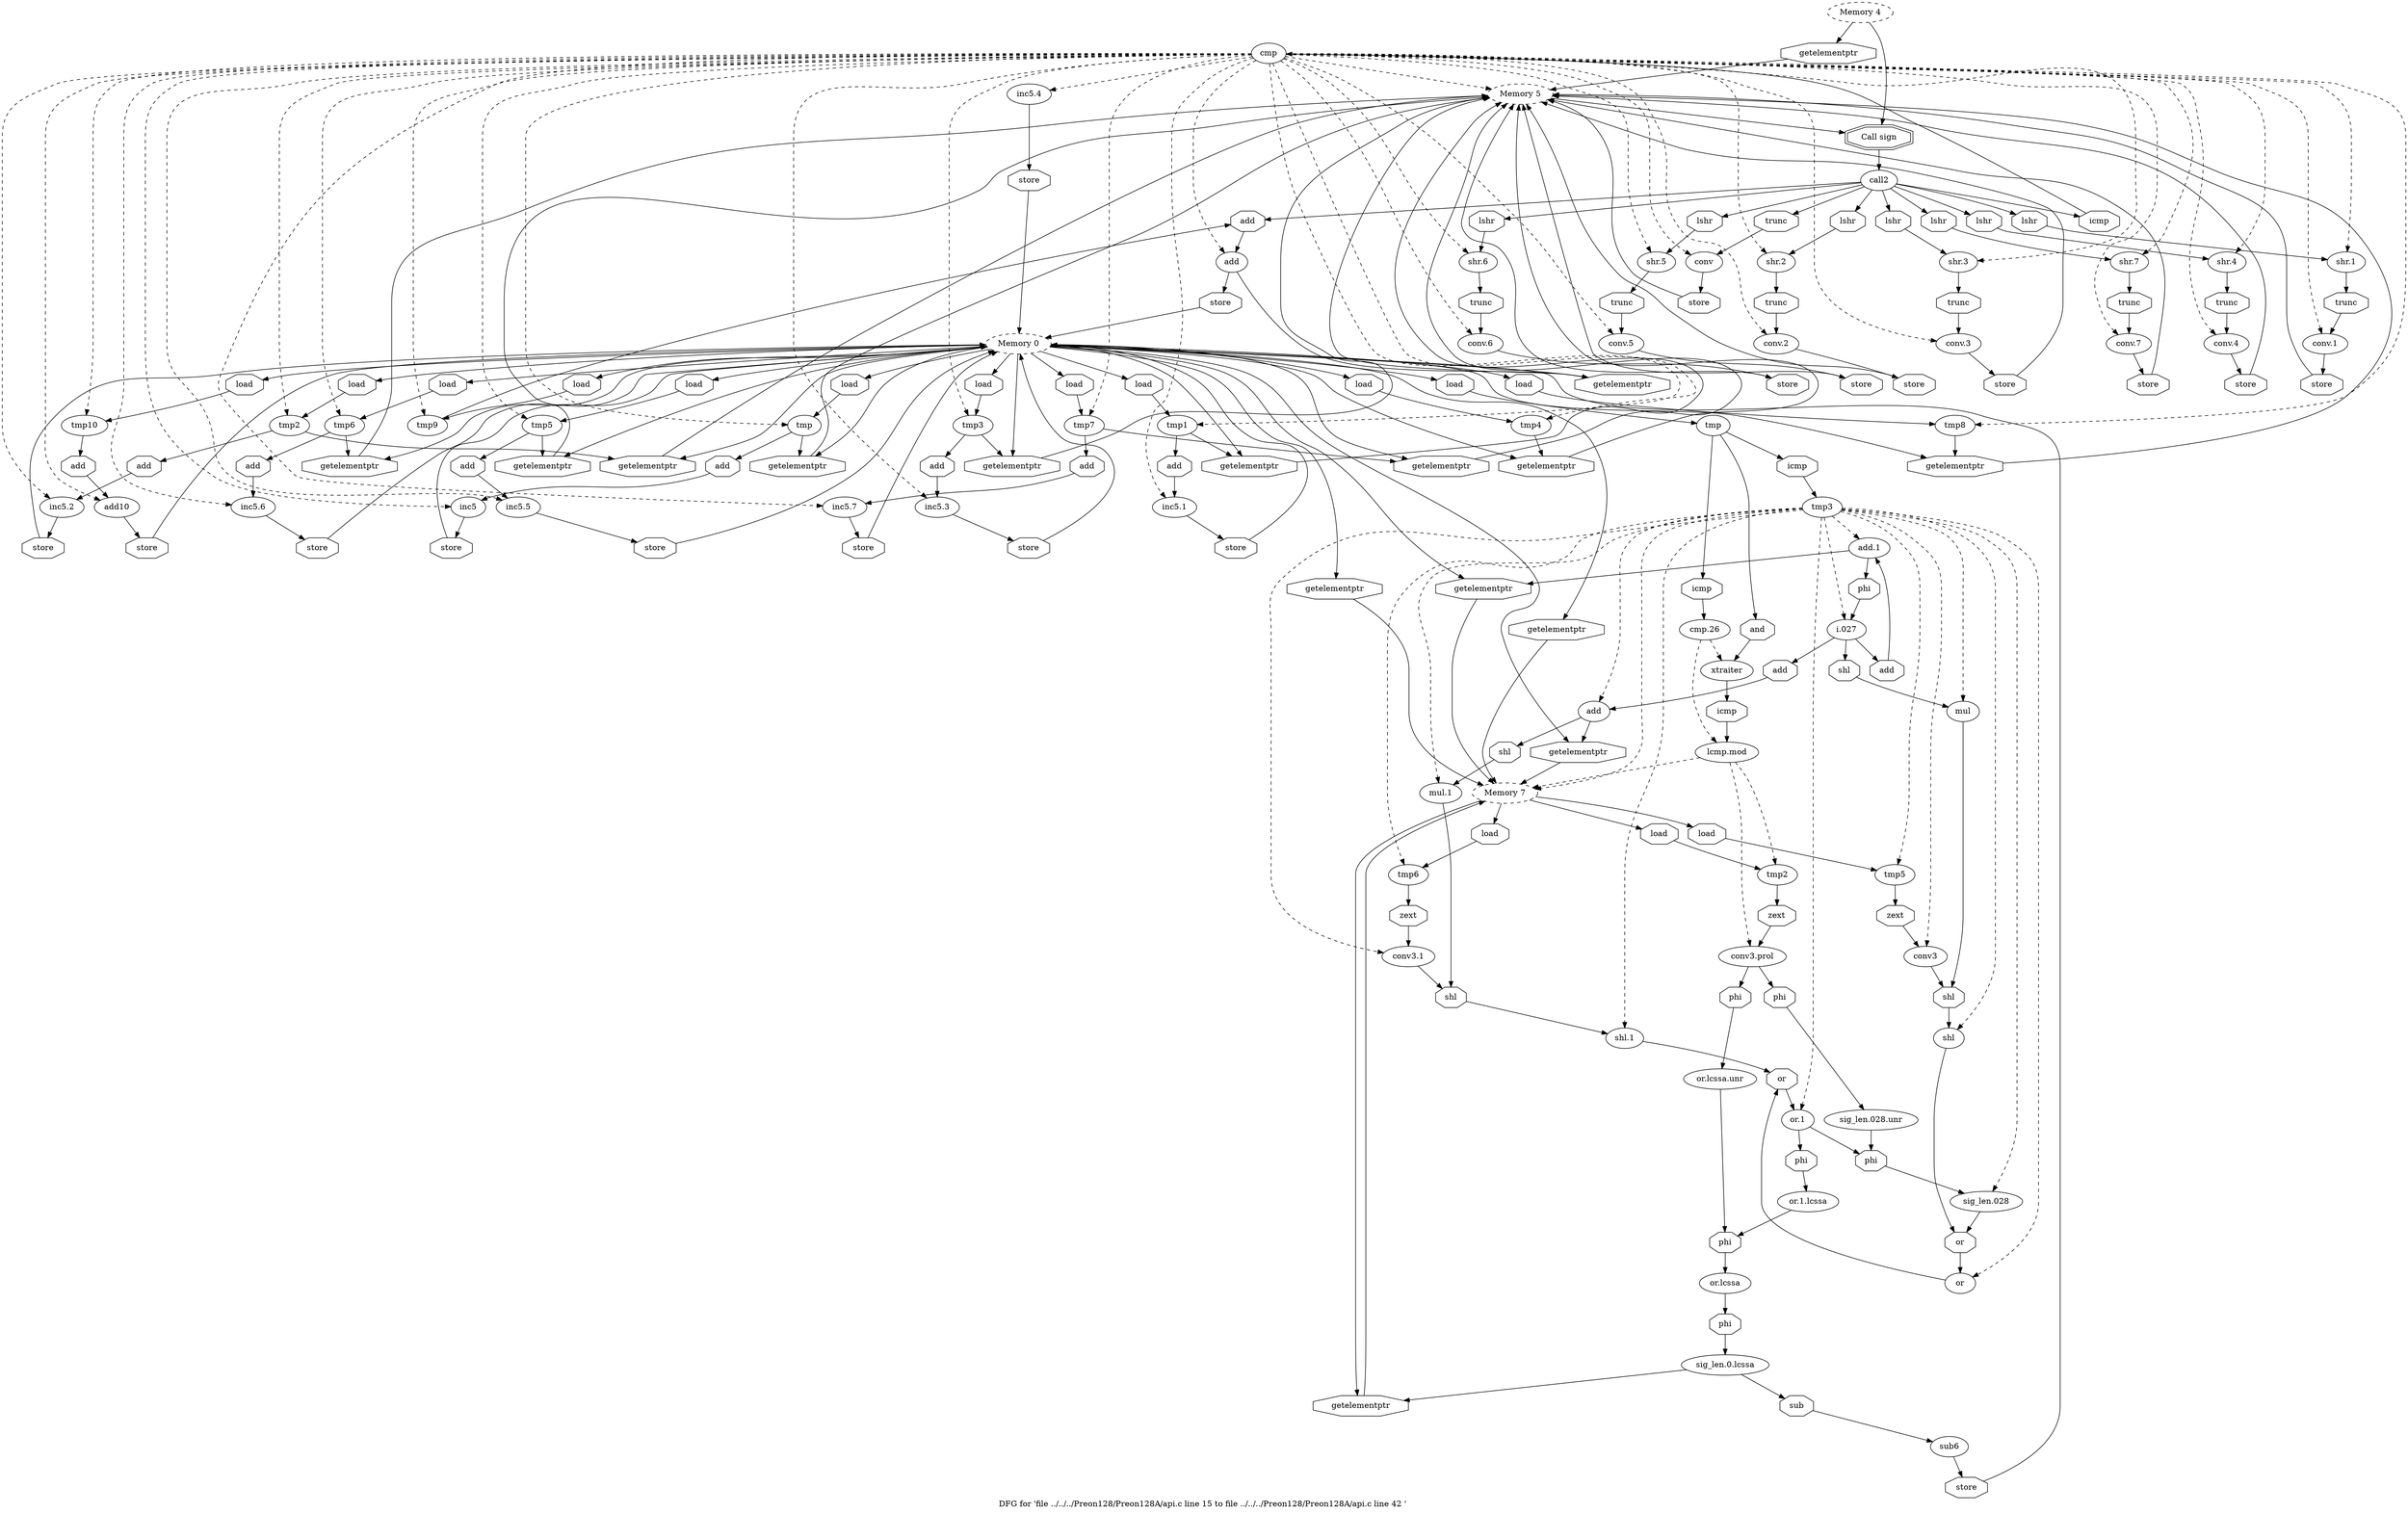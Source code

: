 digraph "DFG for 'file ../../../Preon128/Preon128A/api.c line 15 to file ../../../Preon128/Preon128A/api.c line 42 '  "{
label="DFG for 'file ../../../Preon128/Preon128A/api.c line 15 to file ../../../Preon128/Preon128A/api.c line 42 ' ";
node_1162[shape=ellipse,style=solid,label="cmp"]
node_1157[shape=ellipse,style=dashed,label="Memory 5"]
"node_1162"->"node_1157" [style=dashed]
node_1195[shape=ellipse,style=solid,label="shr.3"]
"node_1162"->"node_1195" [style=dashed]
node_1239[shape=ellipse,style=solid,label="shr.7"]
"node_1162"->"node_1239" [style=dashed]
node_1230[shape=ellipse,style=solid,label="conv.6"]
"node_1162"->"node_1230" [style=dashed]
node_1232[shape=ellipse,style=solid,label="tmp6"]
"node_1162"->"node_1232" [style=dashed]
node_1234[shape=ellipse,style=solid,label="inc5.6"]
"node_1162"->"node_1234" [style=dashed]
node_1228[shape=ellipse,style=solid,label="shr.6"]
"node_1162"->"node_1228" [style=dashed]
node_1166[shape=ellipse,style=solid,label="tmp"]
"node_1162"->"node_1166" [style=dashed]
node_1188[shape=ellipse,style=solid,label="tmp2"]
"node_1162"->"node_1188" [style=dashed]
node_1179[shape=ellipse,style=solid,label="inc5.1"]
"node_1162"->"node_1179" [style=dashed]
node_1219[shape=ellipse,style=solid,label="conv.5"]
"node_1162"->"node_1219" [style=dashed]
node_1221[shape=ellipse,style=solid,label="tmp5"]
"node_1162"->"node_1221" [style=dashed]
node_1197[shape=ellipse,style=solid,label="conv.3"]
"node_1162"->"node_1197" [style=dashed]
node_1217[shape=ellipse,style=solid,label="shr.5"]
"node_1162"->"node_1217" [style=dashed]
node_1253[shape=ellipse,style=solid,label="tmp9"]
"node_1162"->"node_1253" [style=dashed]
node_1255[shape=ellipse,style=solid,label="add"]
"node_1162"->"node_1255" [style=dashed]
node_1259[shape=ellipse,style=solid,label="tmp10"]
"node_1162"->"node_1259" [style=dashed]
node_1202[shape=ellipse,style=solid,label="inc5.3"]
"node_1162"->"node_1202" [style=dashed]
node_1184[shape=ellipse,style=solid,label="shr.2"]
"node_1162"->"node_1184" [style=dashed]
node_1186[shape=ellipse,style=solid,label="conv.2"]
"node_1162"->"node_1186" [style=dashed]
node_1164[shape=ellipse,style=solid,label="conv"]
"node_1162"->"node_1164" [style=dashed]
node_1223[shape=ellipse,style=solid,label="inc5.5"]
"node_1162"->"node_1223" [style=dashed]
node_1168[shape=ellipse,style=solid,label="inc5"]
"node_1162"->"node_1168" [style=dashed]
node_1190[shape=ellipse,style=solid,label="inc5.2"]
"node_1162"->"node_1190" [style=dashed]
node_1200[shape=ellipse,style=solid,label="tmp3"]
"node_1162"->"node_1200" [style=dashed]
node_1177[shape=ellipse,style=solid,label="tmp1"]
"node_1162"->"node_1177" [style=dashed]
node_1209[shape=ellipse,style=solid,label="conv.4"]
"node_1162"->"node_1209" [style=dashed]
node_1173[shape=ellipse,style=solid,label="shr.1"]
"node_1162"->"node_1173" [style=dashed]
node_1175[shape=ellipse,style=solid,label="conv.1"]
"node_1162"->"node_1175" [style=dashed]
node_1211[shape=ellipse,style=solid,label="tmp4"]
"node_1162"->"node_1211" [style=dashed]
node_1213[shape=ellipse,style=solid,label="inc5.4"]
"node_1162"->"node_1213" [style=dashed]
node_1241[shape=ellipse,style=solid,label="conv.7"]
"node_1162"->"node_1241" [style=dashed]
node_1243[shape=ellipse,style=solid,label="tmp7"]
"node_1162"->"node_1243" [style=dashed]
node_1245[shape=ellipse,style=solid,label="inc5.7"]
"node_1162"->"node_1245" [style=dashed]
node_1250[shape=ellipse,style=solid,label="tmp8"]
"node_1162"->"node_1250" [style=dashed]
node_1207[shape=ellipse,style=solid,label="shr.4"]
"node_1162"->"node_1207" [style=dashed]
node_1261[shape=ellipse,style=solid,label="add10"]
"node_1162"->"node_1261" [style=dashed]
node_1161[shape=doubleoctagon,style=solid,label="Call sign"]
node_1160[shape=ellipse,style=solid,label="call2"]
"node_1161"->"node_1160"
node_1196[shape=octagon,style=solid,label="lshr"]
"node_1160"->"node_1196"
node_1240[shape=octagon,style=solid,label="lshr"]
"node_1160"->"node_1240"
node_1229[shape=octagon,style=solid,label="lshr"]
"node_1160"->"node_1229"
node_1218[shape=octagon,style=solid,label="lshr"]
"node_1160"->"node_1218"
node_1163[shape=octagon,style=solid,label="icmp"]
"node_1160"->"node_1163"
node_1256[shape=octagon,style=solid,label="add"]
"node_1160"->"node_1256"
node_1185[shape=octagon,style=solid,label="lshr"]
"node_1160"->"node_1185"
node_1174[shape=octagon,style=solid,label="lshr"]
"node_1160"->"node_1174"
node_1165[shape=octagon,style=solid,label="trunc"]
"node_1160"->"node_1165"
node_1208[shape=octagon,style=solid,label="lshr"]
"node_1160"->"node_1208"
node_1159[shape=ellipse,style=dashed,label="Memory 4"]
"node_1159"->"node_1161"
node_1158[shape=octagon,style=solid,label="getelementptr"]
"node_1159"->"node_1158"
"node_1158"->"node_1157"
"node_1157"->"node_1161"
node_1156[shape=ellipse,style=dashed,label="Memory 0"]
node_1237[shape=octagon,style=solid,label="getelementptr"]
"node_1156"->"node_1237"
node_1233[shape=octagon,style=solid,label="load"]
"node_1156"->"node_1233"
node_1182[shape=octagon,style=solid,label="getelementptr"]
"node_1156"->"node_1182"
node_1226[shape=octagon,style=solid,label="getelementptr"]
"node_1156"->"node_1226"
node_1310[shape=octagon,style=solid,label="getelementptr"]
"node_1156"->"node_1310"
node_1319[shape=octagon,style=solid,label="getelementptr"]
"node_1156"->"node_1319"
node_1293[shape=octagon,style=solid,label="getelementptr"]
"node_1156"->"node_1293"
node_1215[shape=octagon,style=solid,label="getelementptr"]
"node_1156"->"node_1215"
node_1254[shape=octagon,style=solid,label="load"]
"node_1156"->"node_1254"
node_1258[shape=octagon,style=solid,label="getelementptr"]
"node_1156"->"node_1258"
node_1193[shape=octagon,style=solid,label="getelementptr"]
"node_1156"->"node_1193"
node_1201[shape=octagon,style=solid,label="load"]
"node_1156"->"node_1201"
node_1222[shape=octagon,style=solid,label="load"]
"node_1156"->"node_1222"
node_1171[shape=octagon,style=solid,label="getelementptr"]
"node_1156"->"node_1171"
node_1189[shape=octagon,style=solid,label="load"]
"node_1156"->"node_1189"
node_1167[shape=octagon,style=solid,label="load"]
"node_1156"->"node_1167"
node_1272[shape=octagon,style=solid,label="getelementptr"]
"node_1156"->"node_1272"
node_1178[shape=octagon,style=solid,label="load"]
"node_1156"->"node_1178"
node_1212[shape=octagon,style=solid,label="load"]
"node_1156"->"node_1212"
node_1244[shape=octagon,style=solid,label="load"]
"node_1156"->"node_1244"
node_1248[shape=octagon,style=solid,label="getelementptr"]
"node_1156"->"node_1248"
node_1251[shape=octagon,style=solid,label="load"]
"node_1156"->"node_1251"
node_1252[shape=octagon,style=solid,label="getelementptr"]
"node_1156"->"node_1252"
node_1205[shape=octagon,style=solid,label="getelementptr"]
"node_1156"->"node_1205"
node_1260[shape=octagon,style=solid,label="load"]
"node_1156"->"node_1260"
node_1264[shape=octagon,style=solid,label="load"]
"node_1156"->"node_1264"
node_1198[shape=octagon,style=solid,label="trunc"]
"node_1195"->"node_1198"
"node_1196"->"node_1195"
node_1235[shape=octagon,style=solid,label="add"]
"node_1235"->"node_1234"
node_1236[shape=octagon,style=solid,label="store"]
"node_1236"->"node_1156"
"node_1237"->"node_1157"
node_1238[shape=octagon,style=solid,label="store"]
"node_1238"->"node_1157"
node_1242[shape=octagon,style=solid,label="trunc"]
"node_1239"->"node_1242"
"node_1240"->"node_1239"
"node_1230"->"node_1238"
node_1231[shape=octagon,style=solid,label="trunc"]
"node_1231"->"node_1230"
"node_1232"->"node_1235"
"node_1232"->"node_1237"
"node_1233"->"node_1232"
"node_1234"->"node_1236"
node_1181[shape=octagon,style=solid,label="store"]
"node_1181"->"node_1156"
"node_1182"->"node_1157"
"node_1226"->"node_1157"
node_1227[shape=octagon,style=solid,label="store"]
"node_1227"->"node_1157"
"node_1228"->"node_1231"
"node_1229"->"node_1228"
node_1283[shape=ellipse,style=solid,label="or.1.lcssa"]
node_1316[shape=octagon,style=solid,label="phi"]
"node_1283"->"node_1316"
node_1284[shape=octagon,style=solid,label="phi"]
"node_1284"->"node_1283"
node_1285[shape=ellipse,style=solid,label="or.1"]
"node_1285"->"node_1284"
node_1314[shape=octagon,style=solid,label="phi"]
"node_1285"->"node_1314"
node_1286[shape=octagon,style=solid,label="or"]
"node_1286"->"node_1285"
node_1287[shape=ellipse,style=solid,label="shl.1"]
"node_1287"->"node_1286"
node_1288[shape=octagon,style=solid,label="shl"]
"node_1288"->"node_1287"
node_1289[shape=ellipse,style=solid,label="conv3.1"]
"node_1289"->"node_1288"
node_1290[shape=octagon,style=solid,label="zext"]
"node_1290"->"node_1289"
node_1169[shape=octagon,style=solid,label="add"]
"node_1166"->"node_1169"
"node_1166"->"node_1171"
node_1187[shape=octagon,style=solid,label="trunc"]
"node_1187"->"node_1186"
"node_1188"->"node_1193"
node_1191[shape=octagon,style=solid,label="add"]
"node_1188"->"node_1191"
node_1271[shape=ellipse,style=dashed,label="Memory 7"]
"node_1310"->"node_1271"
node_1311[shape=ellipse,style=solid,label="mul"]
node_1305[shape=octagon,style=solid,label="shl"]
"node_1311"->"node_1305"
node_1312[shape=octagon,style=solid,label="shl"]
"node_1312"->"node_1311"
node_1313[shape=ellipse,style=solid,label="sig_len.028"]
node_1303[shape=octagon,style=solid,label="or"]
"node_1313"->"node_1303"
"node_1314"->"node_1313"
node_1315[shape=ellipse,style=solid,label="or.lcssa"]
node_1318[shape=octagon,style=solid,label="phi"]
"node_1315"->"node_1318"
"node_1316"->"node_1315"
node_1317[shape=ellipse,style=solid,label="sig_len.0.lcssa"]
node_1321[shape=octagon,style=solid,label="sub"]
"node_1317"->"node_1321"
node_1323[shape=octagon,style=solid,label="getelementptr"]
"node_1317"->"node_1323"
"node_1318"->"node_1317"
"node_1319"->"node_1271"
node_1320[shape=ellipse,style=solid,label="sub6"]
node_1322[shape=octagon,style=solid,label="store"]
"node_1320"->"node_1322"
"node_1179"->"node_1181"
"node_1218"->"node_1217"
"node_1219"->"node_1227"
node_1220[shape=octagon,style=solid,label="trunc"]
"node_1220"->"node_1219"
"node_1221"->"node_1226"
node_1224[shape=octagon,style=solid,label="add"]
"node_1221"->"node_1224"
node_1291[shape=ellipse,style=solid,label="tmp6"]
"node_1291"->"node_1290"
node_1292[shape=octagon,style=solid,label="load"]
"node_1292"->"node_1291"
"node_1293"->"node_1271"
node_1294[shape=ellipse,style=solid,label="add.1"]
"node_1294"->"node_1293"
node_1297[shape=octagon,style=solid,label="phi"]
"node_1294"->"node_1297"
node_1295[shape=octagon,style=solid,label="add"]
"node_1295"->"node_1294"
node_1296[shape=ellipse,style=solid,label="i.027"]
"node_1296"->"node_1312"
"node_1296"->"node_1295"
node_1301[shape=octagon,style=solid,label="add"]
"node_1296"->"node_1301"
"node_1297"->"node_1296"
node_1298[shape=ellipse,style=solid,label="mul.1"]
"node_1298"->"node_1288"
node_1299[shape=octagon,style=solid,label="shl"]
"node_1299"->"node_1298"
"node_1163"->"node_1162"
node_1206[shape=octagon,style=solid,label="store"]
"node_1197"->"node_1206"
"node_1198"->"node_1197"
node_1180[shape=octagon,style=solid,label="add"]
"node_1180"->"node_1179"
node_1214[shape=octagon,style=solid,label="store"]
"node_1214"->"node_1156"
"node_1215"->"node_1157"
node_1216[shape=octagon,style=solid,label="store"]
"node_1216"->"node_1157"
"node_1217"->"node_1220"
node_1275[shape=ellipse,style=solid,label="conv3.prol"]
node_1278[shape=octagon,style=solid,label="phi"]
"node_1275"->"node_1278"
node_1280[shape=octagon,style=solid,label="phi"]
"node_1275"->"node_1280"
node_1276[shape=octagon,style=solid,label="zext"]
"node_1276"->"node_1275"
node_1277[shape=ellipse,style=solid,label="or.lcssa.unr"]
"node_1277"->"node_1316"
"node_1278"->"node_1277"
node_1279[shape=ellipse,style=solid,label="sig_len.028.unr"]
"node_1279"->"node_1314"
"node_1280"->"node_1279"
node_1281[shape=ellipse,style=solid,label="tmp3"]
"node_1281"->"node_1285" [style=dashed]
"node_1281"->"node_1287" [style=dashed]
"node_1281"->"node_1289" [style=dashed]
"node_1281"->"node_1311" [style=dashed]
"node_1281"->"node_1313" [style=dashed]
"node_1281"->"node_1291" [style=dashed]
"node_1281"->"node_1294" [style=dashed]
"node_1281"->"node_1296" [style=dashed]
"node_1281"->"node_1298" [style=dashed]
"node_1281"->"node_1271" [style=dashed]
node_1300[shape=ellipse,style=solid,label="add"]
"node_1281"->"node_1300" [style=dashed]
node_1302[shape=ellipse,style=solid,label="or"]
"node_1281"->"node_1302" [style=dashed]
node_1304[shape=ellipse,style=solid,label="shl"]
"node_1281"->"node_1304" [style=dashed]
node_1306[shape=ellipse,style=solid,label="conv3"]
"node_1281"->"node_1306" [style=dashed]
node_1308[shape=ellipse,style=solid,label="tmp5"]
"node_1281"->"node_1308" [style=dashed]
node_1282[shape=octagon,style=solid,label="icmp"]
"node_1282"->"node_1281"
"node_1169"->"node_1168"
node_1203[shape=octagon,style=solid,label="add"]
"node_1203"->"node_1202"
node_1204[shape=octagon,style=solid,label="store"]
"node_1204"->"node_1156"
"node_1253"->"node_1256"
"node_1254"->"node_1253"
node_1257[shape=octagon,style=solid,label="store"]
"node_1255"->"node_1257"
"node_1255"->"node_1258"
"node_1256"->"node_1255"
"node_1257"->"node_1156"
"node_1258"->"node_1157"
node_1262[shape=octagon,style=solid,label="add"]
"node_1259"->"node_1262"
"node_1193"->"node_1157"
node_1194[shape=octagon,style=solid,label="store"]
"node_1194"->"node_1157"
node_1170[shape=octagon,style=solid,label="store"]
"node_1170"->"node_1156"
"node_1201"->"node_1200"
"node_1202"->"node_1204"
node_1183[shape=octagon,style=solid,label="store"]
"node_1183"->"node_1157"
"node_1184"->"node_1187"
"node_1185"->"node_1184"
"node_1186"->"node_1194"
"node_1174"->"node_1173"
"node_1165"->"node_1164"
node_1172[shape=octagon,style=solid,label="store"]
"node_1164"->"node_1172"
"node_1222"->"node_1221"
node_1225[shape=octagon,style=solid,label="store"]
"node_1223"->"node_1225"
"node_1224"->"node_1223"
"node_1225"->"node_1156"
"node_1171"->"node_1157"
"node_1168"->"node_1170"
"node_1189"->"node_1188"
node_1192[shape=octagon,style=solid,label="store"]
"node_1190"->"node_1192"
"node_1172"->"node_1157"
node_1199[shape=octagon,style=solid,label="store"]
"node_1199"->"node_1156"
"node_1200"->"node_1203"
"node_1200"->"node_1205"
"node_1167"->"node_1166"
"node_1177"->"node_1182"
"node_1177"->"node_1180"
"node_1208"->"node_1207"
"node_1209"->"node_1216"
node_1210[shape=octagon,style=solid,label="trunc"]
"node_1210"->"node_1209"
node_1267[shape=ellipse,style=solid,label="xtraiter"]
node_1270[shape=octagon,style=solid,label="icmp"]
"node_1267"->"node_1270"
node_1268[shape=octagon,style=solid,label="and"]
"node_1268"->"node_1267"
node_1269[shape=ellipse,style=solid,label="lcmp.mod"]
"node_1269"->"node_1275" [style=dashed]
"node_1269"->"node_1271" [style=dashed]
node_1273[shape=ellipse,style=solid,label="tmp2"]
"node_1269"->"node_1273" [style=dashed]
"node_1270"->"node_1269"
"node_1271"->"node_1292"
node_1274[shape=octagon,style=solid,label="load"]
"node_1271"->"node_1274"
node_1309[shape=octagon,style=solid,label="load"]
"node_1271"->"node_1309"
"node_1271"->"node_1323"
"node_1272"->"node_1271"
"node_1273"->"node_1276"
"node_1274"->"node_1273"
node_1176[shape=octagon,style=solid,label="trunc"]
"node_1173"->"node_1176"
"node_1178"->"node_1177"
"node_1175"->"node_1183"
"node_1191"->"node_1190"
"node_1192"->"node_1156"
"node_1211"->"node_1215"
"node_1212"->"node_1211"
"node_1213"->"node_1214"
node_1249[shape=octagon,style=solid,label="store"]
"node_1241"->"node_1249"
"node_1242"->"node_1241"
node_1246[shape=octagon,style=solid,label="add"]
"node_1243"->"node_1246"
"node_1243"->"node_1248"
"node_1244"->"node_1243"
node_1247[shape=octagon,style=solid,label="store"]
"node_1245"->"node_1247"
"node_1246"->"node_1245"
"node_1300"->"node_1310"
"node_1300"->"node_1299"
"node_1301"->"node_1300"
"node_1302"->"node_1286"
"node_1303"->"node_1302"
"node_1304"->"node_1303"
"node_1305"->"node_1304"
"node_1306"->"node_1305"
node_1307[shape=octagon,style=solid,label="zext"]
"node_1307"->"node_1306"
"node_1308"->"node_1307"
"node_1309"->"node_1308"
"node_1247"->"node_1156"
"node_1248"->"node_1157"
"node_1249"->"node_1157"
"node_1250"->"node_1252"
"node_1251"->"node_1250"
"node_1252"->"node_1157"
"node_1205"->"node_1157"
"node_1206"->"node_1157"
"node_1207"->"node_1210"
"node_1176"->"node_1175"
"node_1260"->"node_1259"
"node_1261"->"node_1199"
"node_1262"->"node_1261"
node_1263[shape=ellipse,style=solid,label="tmp"]
"node_1263"->"node_1282"
"node_1263"->"node_1268"
node_1266[shape=octagon,style=solid,label="icmp"]
"node_1263"->"node_1266"
"node_1264"->"node_1263"
node_1265[shape=ellipse,style=solid,label="cmp.26"]
"node_1265"->"node_1267" [style=dashed]
"node_1265"->"node_1269" [style=dashed]
"node_1266"->"node_1265"
"node_1321"->"node_1320"
"node_1322"->"node_1156"
"node_1323"->"node_1271"
}


